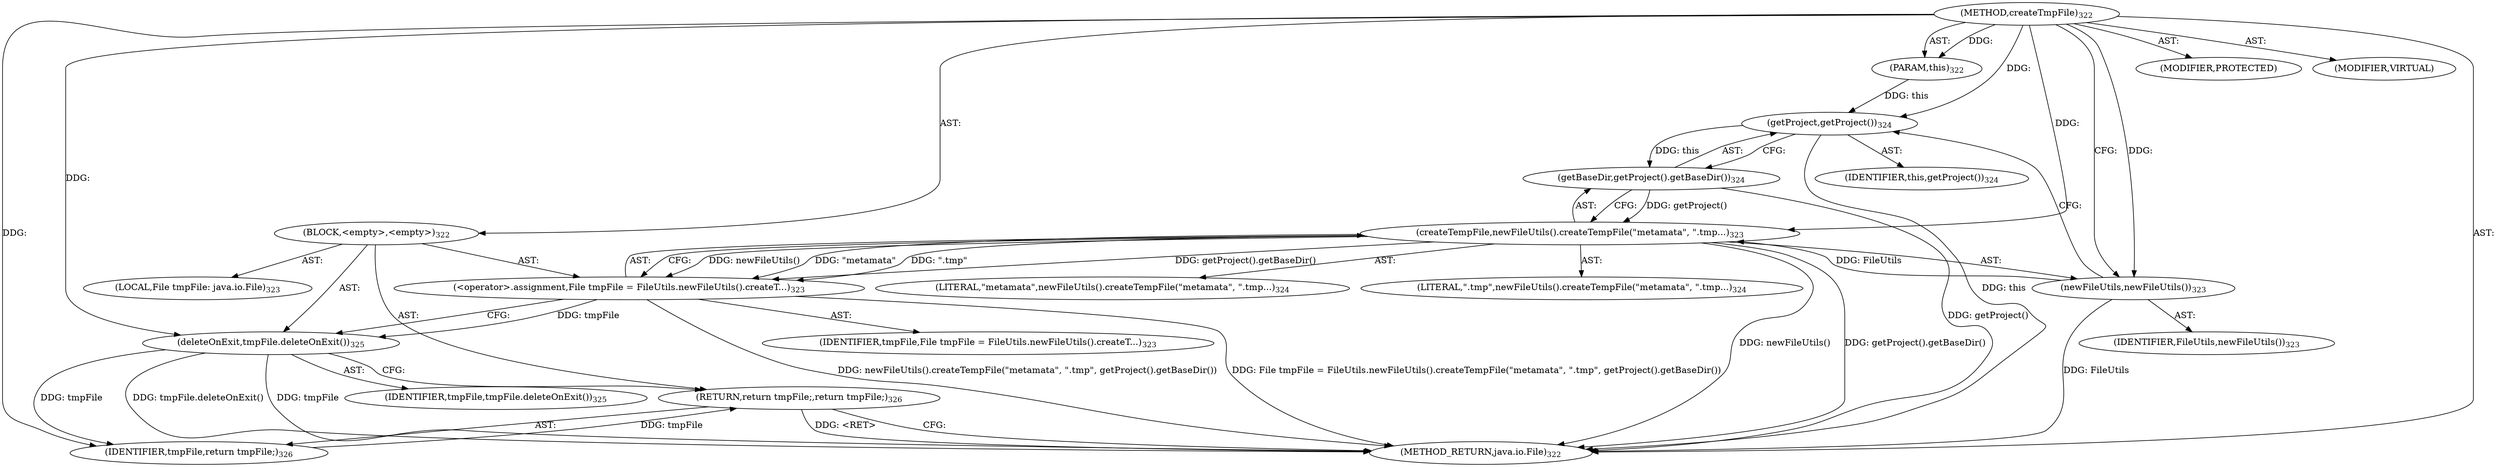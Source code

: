 digraph "createTmpFile" {  
"111669149716" [label = <(METHOD,createTmpFile)<SUB>322</SUB>> ]
"115964117000" [label = <(PARAM,this)<SUB>322</SUB>> ]
"25769803821" [label = <(BLOCK,&lt;empty&gt;,&lt;empty&gt;)<SUB>322</SUB>> ]
"94489280531" [label = <(LOCAL,File tmpFile: java.io.File)<SUB>323</SUB>> ]
"30064771266" [label = <(&lt;operator&gt;.assignment,File tmpFile = FileUtils.newFileUtils().createT...)<SUB>323</SUB>> ]
"68719476882" [label = <(IDENTIFIER,tmpFile,File tmpFile = FileUtils.newFileUtils().createT...)<SUB>323</SUB>> ]
"30064771267" [label = <(createTempFile,newFileUtils().createTempFile(&quot;metamata&quot;, &quot;.tmp...)<SUB>323</SUB>> ]
"30064771268" [label = <(newFileUtils,newFileUtils())<SUB>323</SUB>> ]
"68719476883" [label = <(IDENTIFIER,FileUtils,newFileUtils())<SUB>323</SUB>> ]
"90194313245" [label = <(LITERAL,&quot;metamata&quot;,newFileUtils().createTempFile(&quot;metamata&quot;, &quot;.tmp...)<SUB>324</SUB>> ]
"90194313246" [label = <(LITERAL,&quot;.tmp&quot;,newFileUtils().createTempFile(&quot;metamata&quot;, &quot;.tmp...)<SUB>324</SUB>> ]
"30064771269" [label = <(getBaseDir,getProject().getBaseDir())<SUB>324</SUB>> ]
"30064771270" [label = <(getProject,getProject())<SUB>324</SUB>> ]
"68719476754" [label = <(IDENTIFIER,this,getProject())<SUB>324</SUB>> ]
"30064771271" [label = <(deleteOnExit,tmpFile.deleteOnExit())<SUB>325</SUB>> ]
"68719476884" [label = <(IDENTIFIER,tmpFile,tmpFile.deleteOnExit())<SUB>325</SUB>> ]
"146028888069" [label = <(RETURN,return tmpFile;,return tmpFile;)<SUB>326</SUB>> ]
"68719476885" [label = <(IDENTIFIER,tmpFile,return tmpFile;)<SUB>326</SUB>> ]
"133143986225" [label = <(MODIFIER,PROTECTED)> ]
"133143986226" [label = <(MODIFIER,VIRTUAL)> ]
"128849018900" [label = <(METHOD_RETURN,java.io.File)<SUB>322</SUB>> ]
  "111669149716" -> "115964117000"  [ label = "AST: "] 
  "111669149716" -> "25769803821"  [ label = "AST: "] 
  "111669149716" -> "133143986225"  [ label = "AST: "] 
  "111669149716" -> "133143986226"  [ label = "AST: "] 
  "111669149716" -> "128849018900"  [ label = "AST: "] 
  "25769803821" -> "94489280531"  [ label = "AST: "] 
  "25769803821" -> "30064771266"  [ label = "AST: "] 
  "25769803821" -> "30064771271"  [ label = "AST: "] 
  "25769803821" -> "146028888069"  [ label = "AST: "] 
  "30064771266" -> "68719476882"  [ label = "AST: "] 
  "30064771266" -> "30064771267"  [ label = "AST: "] 
  "30064771267" -> "30064771268"  [ label = "AST: "] 
  "30064771267" -> "90194313245"  [ label = "AST: "] 
  "30064771267" -> "90194313246"  [ label = "AST: "] 
  "30064771267" -> "30064771269"  [ label = "AST: "] 
  "30064771268" -> "68719476883"  [ label = "AST: "] 
  "30064771269" -> "30064771270"  [ label = "AST: "] 
  "30064771270" -> "68719476754"  [ label = "AST: "] 
  "30064771271" -> "68719476884"  [ label = "AST: "] 
  "146028888069" -> "68719476885"  [ label = "AST: "] 
  "30064771266" -> "30064771271"  [ label = "CFG: "] 
  "30064771271" -> "146028888069"  [ label = "CFG: "] 
  "146028888069" -> "128849018900"  [ label = "CFG: "] 
  "30064771267" -> "30064771266"  [ label = "CFG: "] 
  "30064771268" -> "30064771270"  [ label = "CFG: "] 
  "30064771269" -> "30064771267"  [ label = "CFG: "] 
  "30064771270" -> "30064771269"  [ label = "CFG: "] 
  "111669149716" -> "30064771268"  [ label = "CFG: "] 
  "146028888069" -> "128849018900"  [ label = "DDG: &lt;RET&gt;"] 
  "30064771267" -> "128849018900"  [ label = "DDG: newFileUtils()"] 
  "30064771270" -> "128849018900"  [ label = "DDG: this"] 
  "30064771269" -> "128849018900"  [ label = "DDG: getProject()"] 
  "30064771267" -> "128849018900"  [ label = "DDG: getProject().getBaseDir()"] 
  "30064771266" -> "128849018900"  [ label = "DDG: newFileUtils().createTempFile(&quot;metamata&quot;, &quot;.tmp&quot;, getProject().getBaseDir())"] 
  "30064771266" -> "128849018900"  [ label = "DDG: File tmpFile = FileUtils.newFileUtils().createTempFile(&quot;metamata&quot;, &quot;.tmp&quot;, getProject().getBaseDir())"] 
  "30064771271" -> "128849018900"  [ label = "DDG: tmpFile"] 
  "30064771271" -> "128849018900"  [ label = "DDG: tmpFile.deleteOnExit()"] 
  "30064771268" -> "128849018900"  [ label = "DDG: FileUtils"] 
  "111669149716" -> "115964117000"  [ label = "DDG: "] 
  "30064771267" -> "30064771266"  [ label = "DDG: newFileUtils()"] 
  "30064771267" -> "30064771266"  [ label = "DDG: &quot;metamata&quot;"] 
  "30064771267" -> "30064771266"  [ label = "DDG: &quot;.tmp&quot;"] 
  "30064771267" -> "30064771266"  [ label = "DDG: getProject().getBaseDir()"] 
  "68719476885" -> "146028888069"  [ label = "DDG: tmpFile"] 
  "30064771266" -> "30064771271"  [ label = "DDG: tmpFile"] 
  "111669149716" -> "30064771271"  [ label = "DDG: "] 
  "30064771271" -> "68719476885"  [ label = "DDG: tmpFile"] 
  "111669149716" -> "68719476885"  [ label = "DDG: "] 
  "30064771268" -> "30064771267"  [ label = "DDG: FileUtils"] 
  "111669149716" -> "30064771267"  [ label = "DDG: "] 
  "30064771269" -> "30064771267"  [ label = "DDG: getProject()"] 
  "111669149716" -> "30064771268"  [ label = "DDG: "] 
  "30064771270" -> "30064771269"  [ label = "DDG: this"] 
  "115964117000" -> "30064771270"  [ label = "DDG: this"] 
  "111669149716" -> "30064771270"  [ label = "DDG: "] 
}

